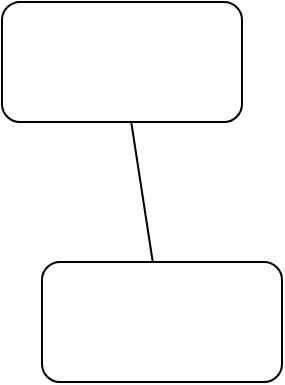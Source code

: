 <mxfile version="20.7.4" type="github">
  <diagram id="zfaEt4gKCj_0UKEIoMqn" name="Page-1">
    <mxGraphModel dx="474" dy="1315" grid="1" gridSize="10" guides="1" tooltips="1" connect="1" arrows="1" fold="1" page="1" pageScale="1" pageWidth="850" pageHeight="1100" math="0" shadow="0">
      <root>
        <mxCell id="0" />
        <mxCell id="1" parent="0" />
        <mxCell id="djWxkopLFHNJiZqGL8su-4" value="" style="rounded=1;whiteSpace=wrap;html=1;" parent="1" vertex="1">
          <mxGeometry x="120" y="290" width="120" height="60" as="geometry" />
        </mxCell>
        <mxCell id="otv5-7mAPzJiCk5ETvPB-1" value="" style="rounded=1;whiteSpace=wrap;html=1;" vertex="1" parent="1">
          <mxGeometry x="140" y="420" width="120" height="60" as="geometry" />
        </mxCell>
        <mxCell id="otv5-7mAPzJiCk5ETvPB-3" value="" style="endArrow=none;html=1;rounded=0;" edge="1" parent="1" source="otv5-7mAPzJiCk5ETvPB-1" target="djWxkopLFHNJiZqGL8su-4">
          <mxGeometry width="50" height="50" relative="1" as="geometry">
            <mxPoint x="230" y="700" as="sourcePoint" />
            <mxPoint x="280" y="650" as="targetPoint" />
          </mxGeometry>
        </mxCell>
      </root>
    </mxGraphModel>
  </diagram>
</mxfile>
